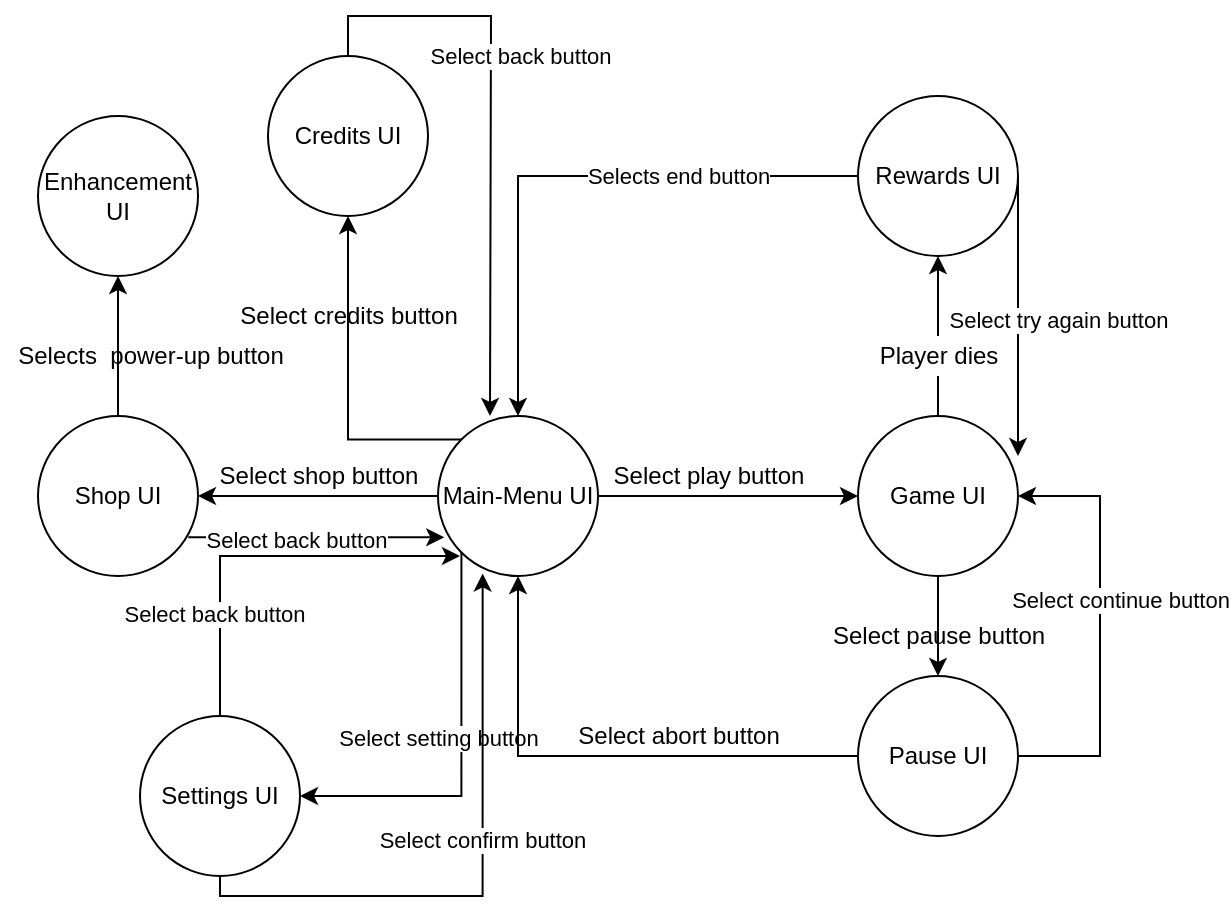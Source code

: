<mxfile version="17.2.4" type="device"><diagram id="-pG4_3bQNLXZ-OXPYmkd" name="Page-1"><mxGraphModel dx="1069" dy="564" grid="1" gridSize="10" guides="1" tooltips="1" connect="1" arrows="1" fold="1" page="1" pageScale="1" pageWidth="827" pageHeight="1169" math="0" shadow="0"><root><mxCell id="0"/><mxCell id="1" parent="0"/><mxCell id="jIF3aVokFUMwxhtpaLpG-7" style="edgeStyle=orthogonalEdgeStyle;rounded=0;orthogonalLoop=1;jettySize=auto;html=1;entryX=0;entryY=0.5;entryDx=0;entryDy=0;" parent="1" source="jIF3aVokFUMwxhtpaLpG-5" target="jIF3aVokFUMwxhtpaLpG-6" edge="1"><mxGeometry relative="1" as="geometry"/></mxCell><mxCell id="jIF3aVokFUMwxhtpaLpG-27" style="edgeStyle=orthogonalEdgeStyle;rounded=0;orthogonalLoop=1;jettySize=auto;html=1;entryX=1;entryY=0.5;entryDx=0;entryDy=0;" parent="1" source="jIF3aVokFUMwxhtpaLpG-5" target="jIF3aVokFUMwxhtpaLpG-26" edge="1"><mxGeometry relative="1" as="geometry"><mxPoint x="319" y="360" as="targetPoint"/></mxGeometry></mxCell><mxCell id="jIF3aVokFUMwxhtpaLpG-42" style="edgeStyle=orthogonalEdgeStyle;rounded=0;orthogonalLoop=1;jettySize=auto;html=1;exitX=0;exitY=1;exitDx=0;exitDy=0;entryX=1;entryY=0.5;entryDx=0;entryDy=0;" parent="1" source="jIF3aVokFUMwxhtpaLpG-5" target="jIF3aVokFUMwxhtpaLpG-41" edge="1"><mxGeometry relative="1" as="geometry"><Array as="points"><mxPoint x="381" y="510"/></Array></mxGeometry></mxCell><mxCell id="jIF3aVokFUMwxhtpaLpG-43" value="Select setting button" style="edgeLabel;html=1;align=center;verticalAlign=middle;resizable=0;points=[];" parent="jIF3aVokFUMwxhtpaLpG-42" vertex="1" connectable="0"><mxGeometry x="-0.553" relative="1" as="geometry"><mxPoint x="-12" y="47" as="offset"/></mxGeometry></mxCell><mxCell id="jIF3aVokFUMwxhtpaLpG-50" style="edgeStyle=orthogonalEdgeStyle;rounded=0;orthogonalLoop=1;jettySize=auto;html=1;exitX=0;exitY=0;exitDx=0;exitDy=0;entryX=0.5;entryY=1;entryDx=0;entryDy=0;" parent="1" source="jIF3aVokFUMwxhtpaLpG-5" target="jIF3aVokFUMwxhtpaLpG-48" edge="1"><mxGeometry relative="1" as="geometry"/></mxCell><mxCell id="jIF3aVokFUMwxhtpaLpG-5" value="Main-Menu UI" style="ellipse;whiteSpace=wrap;html=1;aspect=fixed;" parent="1" vertex="1"><mxGeometry x="369" y="320" width="80" height="80" as="geometry"/></mxCell><mxCell id="jIF3aVokFUMwxhtpaLpG-10" style="edgeStyle=orthogonalEdgeStyle;rounded=0;orthogonalLoop=1;jettySize=auto;html=1;entryX=0.5;entryY=0;entryDx=0;entryDy=0;" parent="1" source="jIF3aVokFUMwxhtpaLpG-6" target="jIF3aVokFUMwxhtpaLpG-9" edge="1"><mxGeometry relative="1" as="geometry"/></mxCell><mxCell id="jIF3aVokFUMwxhtpaLpG-20" style="edgeStyle=orthogonalEdgeStyle;rounded=0;orthogonalLoop=1;jettySize=auto;html=1;entryX=0.5;entryY=1;entryDx=0;entryDy=0;startArrow=none;" parent="1" source="jIF3aVokFUMwxhtpaLpG-19" target="jIF3aVokFUMwxhtpaLpG-17" edge="1"><mxGeometry relative="1" as="geometry"/></mxCell><mxCell id="jIF3aVokFUMwxhtpaLpG-6" value="Game UI" style="ellipse;whiteSpace=wrap;html=1;aspect=fixed;" parent="1" vertex="1"><mxGeometry x="579" y="320" width="80" height="80" as="geometry"/></mxCell><mxCell id="jIF3aVokFUMwxhtpaLpG-8" value="Select play button" style="text;html=1;align=center;verticalAlign=middle;resizable=0;points=[];autosize=1;strokeColor=none;fillColor=none;" parent="1" vertex="1"><mxGeometry x="449" y="340" width="110" height="20" as="geometry"/></mxCell><mxCell id="jIF3aVokFUMwxhtpaLpG-13" style="edgeStyle=orthogonalEdgeStyle;rounded=0;orthogonalLoop=1;jettySize=auto;html=1;entryX=0.5;entryY=1;entryDx=0;entryDy=0;" parent="1" source="jIF3aVokFUMwxhtpaLpG-9" target="jIF3aVokFUMwxhtpaLpG-5" edge="1"><mxGeometry relative="1" as="geometry"/></mxCell><mxCell id="jIF3aVokFUMwxhtpaLpG-15" style="edgeStyle=orthogonalEdgeStyle;rounded=0;orthogonalLoop=1;jettySize=auto;html=1;entryX=1;entryY=0.5;entryDx=0;entryDy=0;" parent="1" source="jIF3aVokFUMwxhtpaLpG-9" target="jIF3aVokFUMwxhtpaLpG-6" edge="1"><mxGeometry relative="1" as="geometry"><mxPoint x="719" y="360" as="targetPoint"/><Array as="points"><mxPoint x="700" y="490"/><mxPoint x="700" y="360"/></Array></mxGeometry></mxCell><mxCell id="jIF3aVokFUMwxhtpaLpG-16" value="Select continue button" style="edgeLabel;html=1;align=center;verticalAlign=middle;resizable=0;points=[];" parent="jIF3aVokFUMwxhtpaLpG-15" vertex="1" connectable="0"><mxGeometry x="0.128" y="-3" relative="1" as="geometry"><mxPoint x="7" as="offset"/></mxGeometry></mxCell><mxCell id="jIF3aVokFUMwxhtpaLpG-9" value="Pause UI" style="ellipse;whiteSpace=wrap;html=1;aspect=fixed;" parent="1" vertex="1"><mxGeometry x="579" y="450" width="80" height="80" as="geometry"/></mxCell><mxCell id="jIF3aVokFUMwxhtpaLpG-11" value="Select pause button" style="text;html=1;align=center;verticalAlign=middle;resizable=0;points=[];autosize=1;strokeColor=none;fillColor=none;" parent="1" vertex="1"><mxGeometry x="559" y="420" width="120" height="20" as="geometry"/></mxCell><mxCell id="jIF3aVokFUMwxhtpaLpG-14" value="Select abort button" style="text;html=1;align=center;verticalAlign=middle;resizable=0;points=[];autosize=1;strokeColor=none;fillColor=none;" parent="1" vertex="1"><mxGeometry x="429" y="470" width="120" height="20" as="geometry"/></mxCell><mxCell id="jIF3aVokFUMwxhtpaLpG-22" style="edgeStyle=orthogonalEdgeStyle;rounded=0;orthogonalLoop=1;jettySize=auto;html=1;entryX=0.5;entryY=0;entryDx=0;entryDy=0;" parent="1" source="jIF3aVokFUMwxhtpaLpG-17" target="jIF3aVokFUMwxhtpaLpG-5" edge="1"><mxGeometry relative="1" as="geometry"/></mxCell><mxCell id="jIF3aVokFUMwxhtpaLpG-23" value="Selects end button" style="edgeLabel;html=1;align=center;verticalAlign=middle;resizable=0;points=[];" parent="jIF3aVokFUMwxhtpaLpG-22" vertex="1" connectable="0"><mxGeometry x="-0.624" y="-1" relative="1" as="geometry"><mxPoint x="-36" y="1" as="offset"/></mxGeometry></mxCell><mxCell id="jIF3aVokFUMwxhtpaLpG-24" style="edgeStyle=orthogonalEdgeStyle;rounded=0;orthogonalLoop=1;jettySize=auto;html=1;entryX=1;entryY=0.25;entryDx=0;entryDy=0;entryPerimeter=0;" parent="1" source="jIF3aVokFUMwxhtpaLpG-17" target="jIF3aVokFUMwxhtpaLpG-6" edge="1"><mxGeometry relative="1" as="geometry"><mxPoint x="679" y="320" as="targetPoint"/><Array as="points"><mxPoint x="659" y="250"/><mxPoint x="659" y="250"/></Array></mxGeometry></mxCell><mxCell id="jIF3aVokFUMwxhtpaLpG-25" value="Select try again button" style="edgeLabel;html=1;align=center;verticalAlign=middle;resizable=0;points=[];" parent="jIF3aVokFUMwxhtpaLpG-24" vertex="1" connectable="0"><mxGeometry x="-0.111" relative="1" as="geometry"><mxPoint x="20" y="10" as="offset"/></mxGeometry></mxCell><mxCell id="jIF3aVokFUMwxhtpaLpG-17" value="Rewards UI" style="ellipse;whiteSpace=wrap;html=1;aspect=fixed;" parent="1" vertex="1"><mxGeometry x="579" y="160" width="80" height="80" as="geometry"/></mxCell><mxCell id="jIF3aVokFUMwxhtpaLpG-19" value="Player dies" style="text;html=1;align=center;verticalAlign=middle;resizable=0;points=[];autosize=1;strokeColor=none;fillColor=none;" parent="1" vertex="1"><mxGeometry x="579" y="280" width="80" height="20" as="geometry"/></mxCell><mxCell id="jIF3aVokFUMwxhtpaLpG-21" value="" style="edgeStyle=orthogonalEdgeStyle;rounded=0;orthogonalLoop=1;jettySize=auto;html=1;entryX=0.5;entryY=1;entryDx=0;entryDy=0;endArrow=none;" parent="1" source="jIF3aVokFUMwxhtpaLpG-6" target="jIF3aVokFUMwxhtpaLpG-19" edge="1"><mxGeometry relative="1" as="geometry"><mxPoint x="619" y="320" as="sourcePoint"/><mxPoint x="619" y="240" as="targetPoint"/></mxGeometry></mxCell><mxCell id="jIF3aVokFUMwxhtpaLpG-30" style="edgeStyle=orthogonalEdgeStyle;rounded=0;orthogonalLoop=1;jettySize=auto;html=1;entryX=0.5;entryY=1;entryDx=0;entryDy=0;" parent="1" source="jIF3aVokFUMwxhtpaLpG-26" target="jIF3aVokFUMwxhtpaLpG-29" edge="1"><mxGeometry relative="1" as="geometry"/></mxCell><mxCell id="jIF3aVokFUMwxhtpaLpG-39" style="edgeStyle=orthogonalEdgeStyle;rounded=0;orthogonalLoop=1;jettySize=auto;html=1;entryX=0.039;entryY=0.758;entryDx=0;entryDy=0;entryPerimeter=0;exitX=0.939;exitY=0.758;exitDx=0;exitDy=0;exitPerimeter=0;" parent="1" source="jIF3aVokFUMwxhtpaLpG-26" target="jIF3aVokFUMwxhtpaLpG-5" edge="1"><mxGeometry relative="1" as="geometry"><mxPoint x="360" y="420" as="targetPoint"/><Array as="points"/></mxGeometry></mxCell><mxCell id="jIF3aVokFUMwxhtpaLpG-40" value="Select back button" style="edgeLabel;html=1;align=center;verticalAlign=middle;resizable=0;points=[];" parent="jIF3aVokFUMwxhtpaLpG-39" vertex="1" connectable="0"><mxGeometry x="0.217" y="-1" relative="1" as="geometry"><mxPoint x="-24" as="offset"/></mxGeometry></mxCell><mxCell id="jIF3aVokFUMwxhtpaLpG-26" value="Shop UI" style="ellipse;whiteSpace=wrap;html=1;aspect=fixed;" parent="1" vertex="1"><mxGeometry x="169" y="320" width="80" height="80" as="geometry"/></mxCell><mxCell id="jIF3aVokFUMwxhtpaLpG-28" value="Select shop button" style="text;html=1;align=center;verticalAlign=middle;resizable=0;points=[];autosize=1;strokeColor=none;fillColor=none;" parent="1" vertex="1"><mxGeometry x="254" y="340" width="110" height="20" as="geometry"/></mxCell><mxCell id="jIF3aVokFUMwxhtpaLpG-29" value="Enhancement&lt;br&gt;UI" style="ellipse;whiteSpace=wrap;html=1;aspect=fixed;" parent="1" vertex="1"><mxGeometry x="169" y="170" width="80" height="80" as="geometry"/></mxCell><mxCell id="jIF3aVokFUMwxhtpaLpG-31" value="Selects&amp;nbsp; power-up button" style="text;html=1;align=center;verticalAlign=middle;resizable=0;points=[];autosize=1;strokeColor=none;fillColor=none;" parent="1" vertex="1"><mxGeometry x="150" y="280" width="150" height="20" as="geometry"/></mxCell><mxCell id="jIF3aVokFUMwxhtpaLpG-44" style="edgeStyle=orthogonalEdgeStyle;rounded=0;orthogonalLoop=1;jettySize=auto;html=1;entryX=0.279;entryY=0.984;entryDx=0;entryDy=0;entryPerimeter=0;" parent="1" source="jIF3aVokFUMwxhtpaLpG-41" target="jIF3aVokFUMwxhtpaLpG-5" edge="1"><mxGeometry relative="1" as="geometry"><Array as="points"><mxPoint x="260" y="560"/><mxPoint x="391" y="560"/></Array></mxGeometry></mxCell><mxCell id="jIF3aVokFUMwxhtpaLpG-45" value="Select confirm button" style="edgeLabel;html=1;align=center;verticalAlign=middle;resizable=0;points=[];" parent="jIF3aVokFUMwxhtpaLpG-44" vertex="1" connectable="0"><mxGeometry x="0.122" y="1" relative="1" as="geometry"><mxPoint as="offset"/></mxGeometry></mxCell><mxCell id="jIF3aVokFUMwxhtpaLpG-46" style="edgeStyle=orthogonalEdgeStyle;rounded=0;orthogonalLoop=1;jettySize=auto;html=1;" parent="1" source="jIF3aVokFUMwxhtpaLpG-41" edge="1"><mxGeometry relative="1" as="geometry"><mxPoint x="380" y="390" as="targetPoint"/><Array as="points"><mxPoint x="260" y="390"/></Array></mxGeometry></mxCell><mxCell id="jIF3aVokFUMwxhtpaLpG-47" value="Select back button" style="edgeLabel;html=1;align=center;verticalAlign=middle;resizable=0;points=[];" parent="jIF3aVokFUMwxhtpaLpG-46" vertex="1" connectable="0"><mxGeometry x="-0.485" y="3" relative="1" as="geometry"><mxPoint as="offset"/></mxGeometry></mxCell><mxCell id="jIF3aVokFUMwxhtpaLpG-41" value="Settings UI" style="ellipse;whiteSpace=wrap;html=1;aspect=fixed;" parent="1" vertex="1"><mxGeometry x="220" y="470" width="80" height="80" as="geometry"/></mxCell><mxCell id="jIF3aVokFUMwxhtpaLpG-52" style="edgeStyle=orthogonalEdgeStyle;rounded=0;orthogonalLoop=1;jettySize=auto;html=1;exitX=0.5;exitY=0;exitDx=0;exitDy=0;" parent="1" source="jIF3aVokFUMwxhtpaLpG-48" edge="1"><mxGeometry relative="1" as="geometry"><mxPoint x="395" y="320" as="targetPoint"/></mxGeometry></mxCell><mxCell id="jIF3aVokFUMwxhtpaLpG-53" value="Select back button" style="edgeLabel;html=1;align=center;verticalAlign=middle;resizable=0;points=[];" parent="jIF3aVokFUMwxhtpaLpG-52" vertex="1" connectable="0"><mxGeometry x="-0.233" y="3" relative="1" as="geometry"><mxPoint x="11" y="-1" as="offset"/></mxGeometry></mxCell><mxCell id="jIF3aVokFUMwxhtpaLpG-48" value="Credits UI" style="ellipse;whiteSpace=wrap;html=1;aspect=fixed;" parent="1" vertex="1"><mxGeometry x="284" y="140" width="80" height="80" as="geometry"/></mxCell><mxCell id="jIF3aVokFUMwxhtpaLpG-51" value="Select credits button" style="text;html=1;align=center;verticalAlign=middle;resizable=0;points=[];autosize=1;strokeColor=none;fillColor=none;" parent="1" vertex="1"><mxGeometry x="264" y="260" width="120" height="20" as="geometry"/></mxCell></root></mxGraphModel></diagram></mxfile>